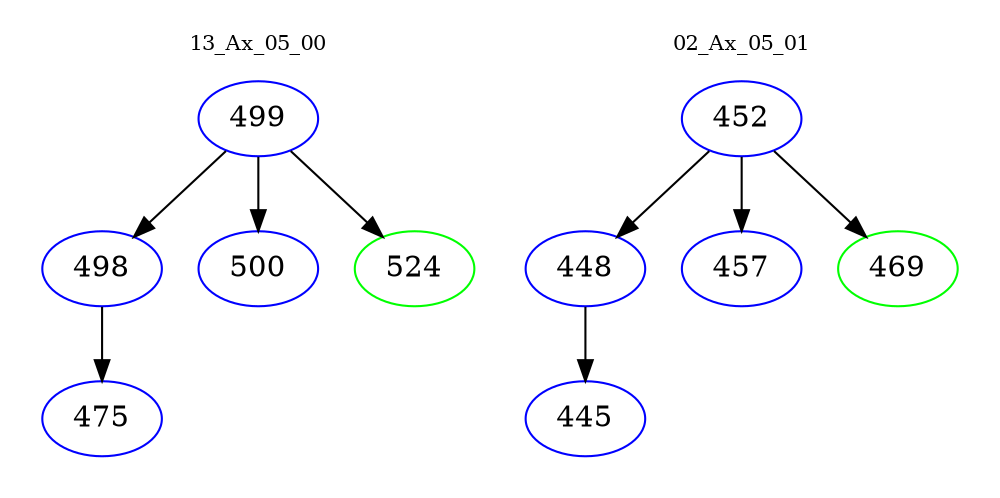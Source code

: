 digraph{
subgraph cluster_0 {
color = white
label = "13_Ax_05_00";
fontsize=10;
T0_499 [label="499", color="blue"]
T0_499 -> T0_498 [color="black"]
T0_498 [label="498", color="blue"]
T0_498 -> T0_475 [color="black"]
T0_475 [label="475", color="blue"]
T0_499 -> T0_500 [color="black"]
T0_500 [label="500", color="blue"]
T0_499 -> T0_524 [color="black"]
T0_524 [label="524", color="green"]
}
subgraph cluster_1 {
color = white
label = "02_Ax_05_01";
fontsize=10;
T1_452 [label="452", color="blue"]
T1_452 -> T1_448 [color="black"]
T1_448 [label="448", color="blue"]
T1_448 -> T1_445 [color="black"]
T1_445 [label="445", color="blue"]
T1_452 -> T1_457 [color="black"]
T1_457 [label="457", color="blue"]
T1_452 -> T1_469 [color="black"]
T1_469 [label="469", color="green"]
}
}
